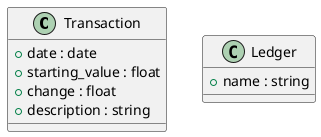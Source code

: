 @startuml

class Transaction {
    + date : date
    + starting_value : float
    + change : float
    + description : string
}

class Ledger {
    + name : string
}

@enduml